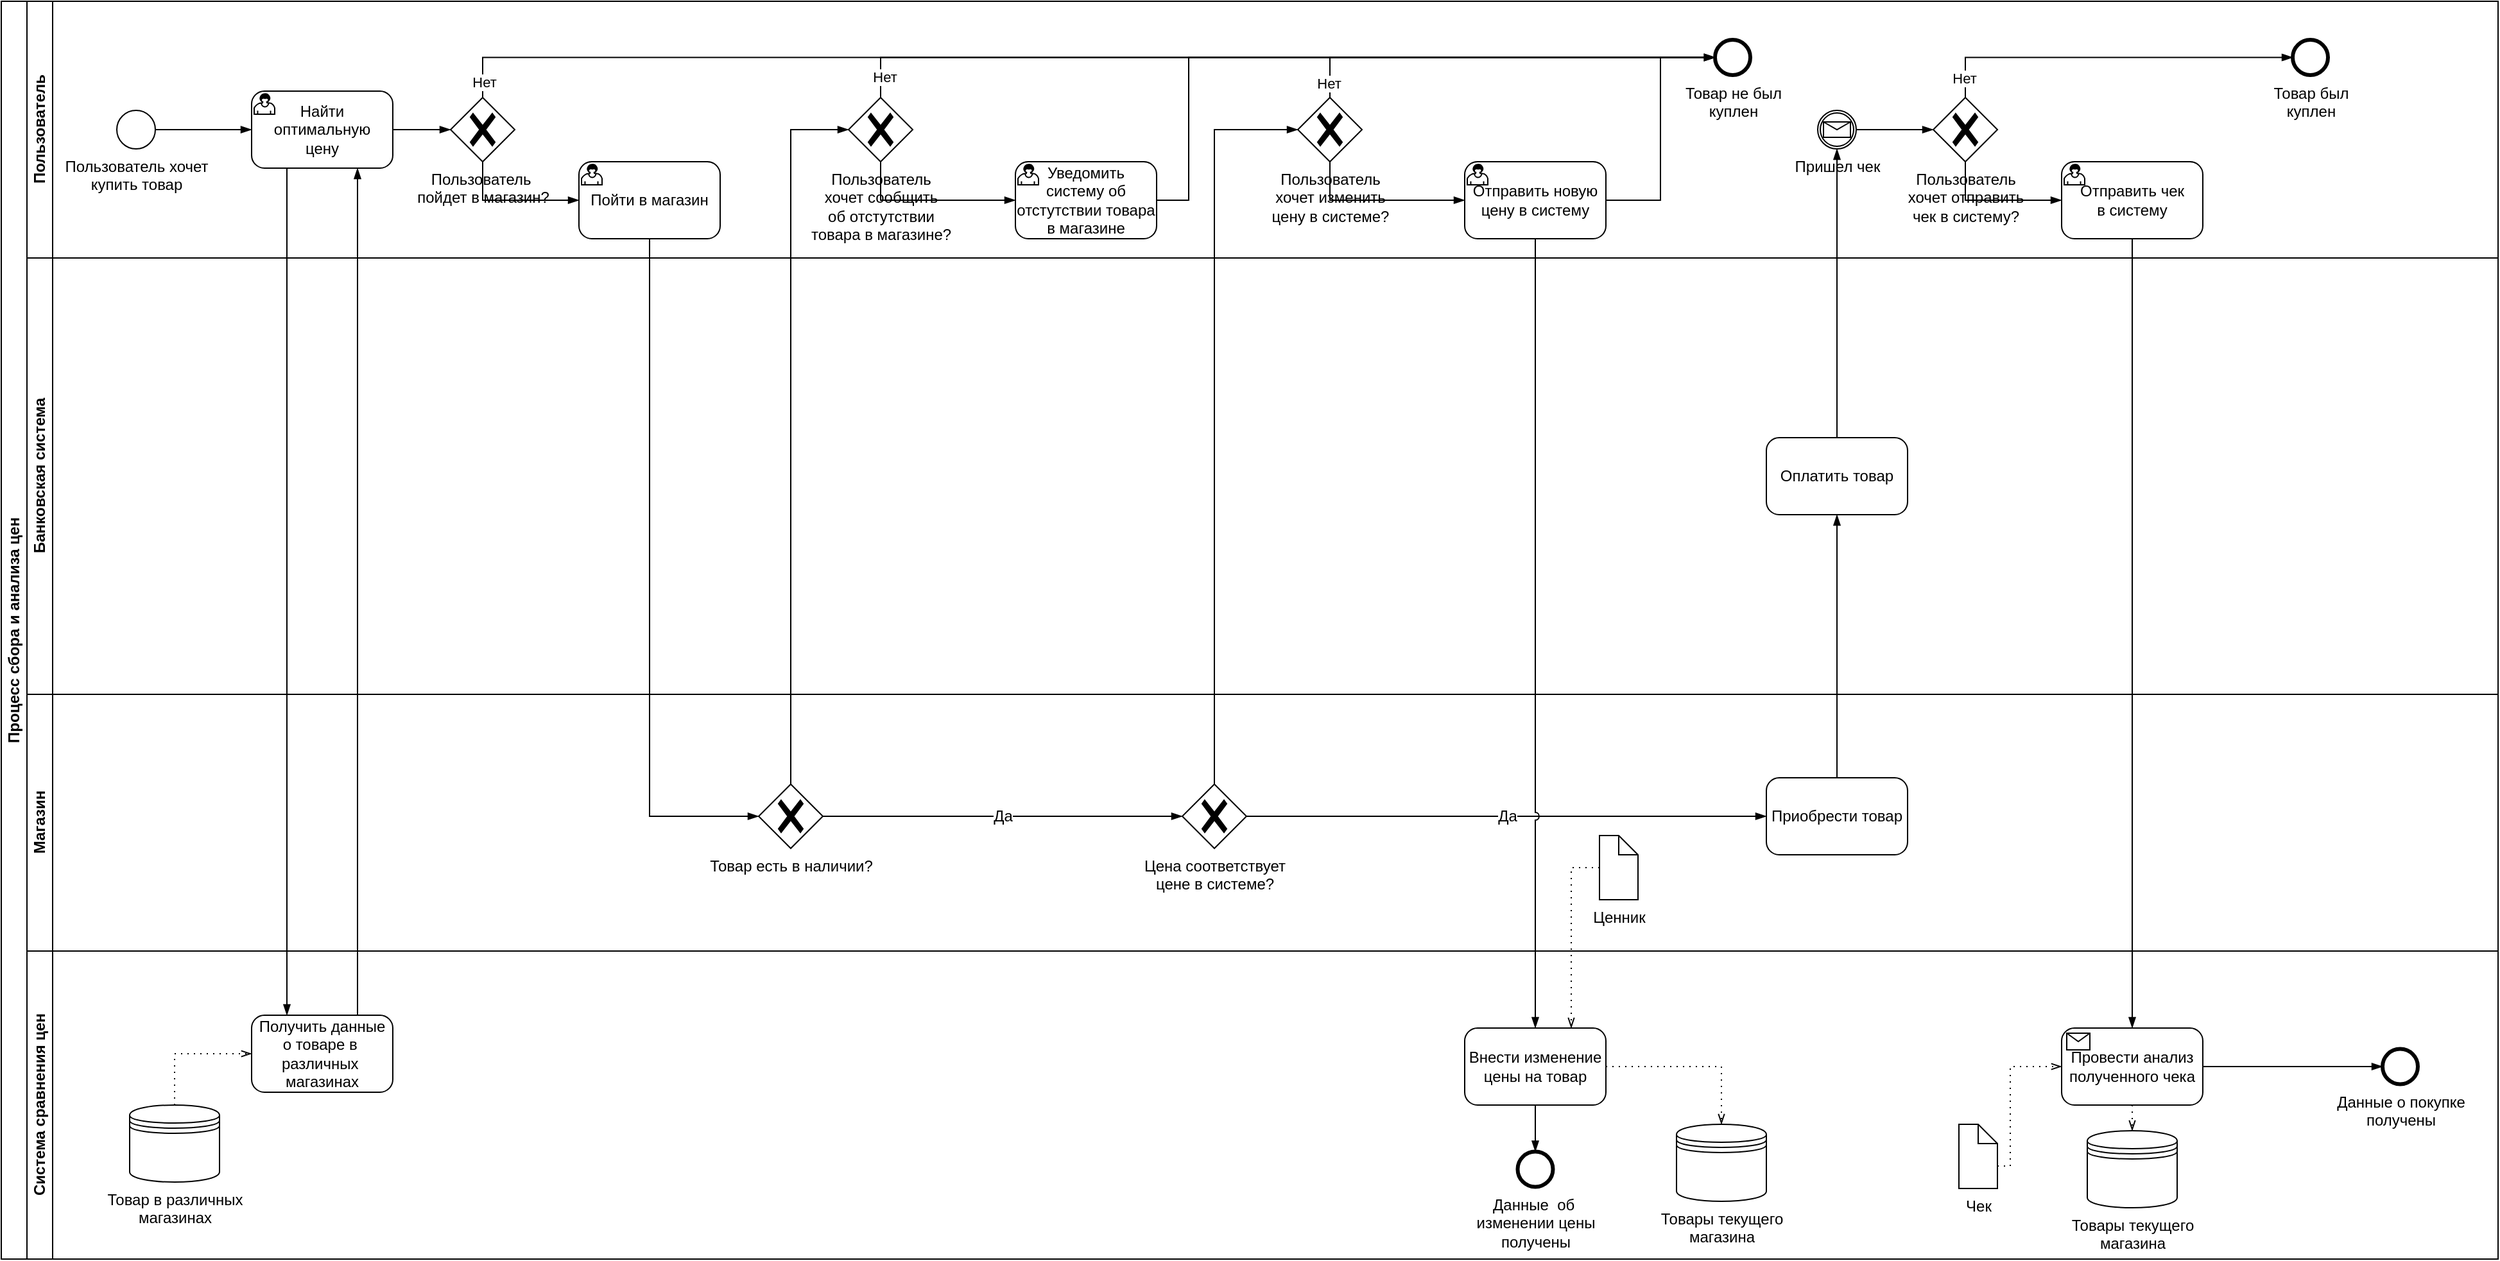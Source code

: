 <mxfile version="24.1.0" type="device">
  <diagram name="Page-1" id="ZHDZ94MFAawEk2bePR7I">
    <mxGraphModel dx="1062" dy="586" grid="1" gridSize="10" guides="1" tooltips="1" connect="1" arrows="1" fold="1" page="1" pageScale="1" pageWidth="850" pageHeight="1100" math="0" shadow="0">
      <root>
        <mxCell id="0" />
        <mxCell id="1" parent="0" />
        <mxCell id="bPvuheQ4Vo8DeEKhQ3WO-1" value="Процесс сбора и анализа цен" style="swimlane;html=1;childLayout=stackLayout;resizeParent=1;resizeParentMax=0;horizontal=0;startSize=20;horizontalStack=0;whiteSpace=wrap;labelBackgroundColor=none;" parent="1" vertex="1">
          <mxGeometry x="405" y="530" width="1945" height="980" as="geometry" />
        </mxCell>
        <mxCell id="bPvuheQ4Vo8DeEKhQ3WO-2" value="Пользователь" style="swimlane;html=1;startSize=20;horizontal=0;" parent="bPvuheQ4Vo8DeEKhQ3WO-1" vertex="1">
          <mxGeometry x="20" width="1925" height="200" as="geometry">
            <mxRectangle x="20" width="460" height="30" as="alternateBounds" />
          </mxGeometry>
        </mxCell>
        <mxCell id="M3TPKHhHua5YoJJ2DM4J-50" value="Пользователь хочет&lt;div&gt;купить товар&lt;/div&gt;" style="points=[[0.145,0.145,0],[0.5,0,0],[0.855,0.145,0],[1,0.5,0],[0.855,0.855,0],[0.5,1,0],[0.145,0.855,0],[0,0.5,0]];shape=mxgraph.bpmn.event;html=1;verticalLabelPosition=bottom;labelBackgroundColor=none;verticalAlign=top;align=center;perimeter=ellipsePerimeter;outlineConnect=0;aspect=fixed;outline=standard;symbol=general;" vertex="1" parent="bPvuheQ4Vo8DeEKhQ3WO-2">
          <mxGeometry x="70" y="85" width="30" height="30" as="geometry" />
        </mxCell>
        <mxCell id="M3TPKHhHua5YoJJ2DM4J-52" value="Найти оптимальную&lt;div&gt;цену&lt;/div&gt;" style="points=[[0.25,0,0],[0.5,0,0],[0.75,0,0],[1,0.25,0],[1,0.5,0],[1,0.75,0],[0.75,1,0],[0.5,1,0],[0.25,1,0],[0,0.75,0],[0,0.5,0],[0,0.25,0]];shape=mxgraph.bpmn.task;whiteSpace=wrap;rectStyle=rounded;size=10;html=1;container=1;expand=0;collapsible=0;taskMarker=user;" vertex="1" parent="bPvuheQ4Vo8DeEKhQ3WO-2">
          <mxGeometry x="175" y="70" width="110" height="60" as="geometry" />
        </mxCell>
        <mxCell id="M3TPKHhHua5YoJJ2DM4J-53" value="" style="edgeStyle=elbowEdgeStyle;fontSize=12;html=1;endArrow=blockThin;endFill=1;rounded=0;exitX=1;exitY=0.5;exitDx=0;exitDy=0;exitPerimeter=0;entryX=0;entryY=0.5;entryDx=0;entryDy=0;entryPerimeter=0;" edge="1" parent="bPvuheQ4Vo8DeEKhQ3WO-2" source="M3TPKHhHua5YoJJ2DM4J-50" target="M3TPKHhHua5YoJJ2DM4J-52">
          <mxGeometry width="160" relative="1" as="geometry">
            <mxPoint x="220" y="200" as="sourcePoint" />
            <mxPoint x="380" y="200" as="targetPoint" />
          </mxGeometry>
        </mxCell>
        <mxCell id="M3TPKHhHua5YoJJ2DM4J-59" value="Пользователь&amp;nbsp;&lt;div&gt;пойдет в магазин?&lt;/div&gt;" style="points=[[0.25,0.25,0],[0.5,0,0],[0.75,0.25,0],[1,0.5,0],[0.75,0.75,0],[0.5,1,0],[0.25,0.75,0],[0,0.5,0]];shape=mxgraph.bpmn.gateway2;html=1;verticalLabelPosition=bottom;labelBackgroundColor=none;verticalAlign=top;align=center;perimeter=rhombusPerimeter;outlineConnect=0;outline=none;symbol=none;gwType=exclusive;" vertex="1" parent="bPvuheQ4Vo8DeEKhQ3WO-2">
          <mxGeometry x="330" y="75" width="50" height="50" as="geometry" />
        </mxCell>
        <mxCell id="M3TPKHhHua5YoJJ2DM4J-60" value="" style="edgeStyle=elbowEdgeStyle;fontSize=12;html=1;endArrow=blockThin;endFill=1;rounded=0;exitX=1;exitY=0.5;exitDx=0;exitDy=0;exitPerimeter=0;entryX=0;entryY=0.5;entryDx=0;entryDy=0;entryPerimeter=0;" edge="1" parent="bPvuheQ4Vo8DeEKhQ3WO-2" source="M3TPKHhHua5YoJJ2DM4J-52" target="M3TPKHhHua5YoJJ2DM4J-59">
          <mxGeometry width="160" relative="1" as="geometry">
            <mxPoint x="560" y="210" as="sourcePoint" />
            <mxPoint x="720" y="210" as="targetPoint" />
          </mxGeometry>
        </mxCell>
        <mxCell id="M3TPKHhHua5YoJJ2DM4J-61" value="Пойти в магазин" style="points=[[0.25,0,0],[0.5,0,0],[0.75,0,0],[1,0.25,0],[1,0.5,0],[1,0.75,0],[0.75,1,0],[0.5,1,0],[0.25,1,0],[0,0.75,0],[0,0.5,0],[0,0.25,0]];shape=mxgraph.bpmn.task;whiteSpace=wrap;rectStyle=rounded;size=10;html=1;container=1;expand=0;collapsible=0;taskMarker=user;" vertex="1" parent="bPvuheQ4Vo8DeEKhQ3WO-2">
          <mxGeometry x="430" y="125" width="110" height="60" as="geometry" />
        </mxCell>
        <mxCell id="M3TPKHhHua5YoJJ2DM4J-62" value="" style="edgeStyle=elbowEdgeStyle;fontSize=12;html=1;endArrow=blockThin;endFill=1;rounded=0;exitX=0.5;exitY=1;exitDx=0;exitDy=0;exitPerimeter=0;entryX=0;entryY=0.5;entryDx=0;entryDy=0;entryPerimeter=0;" edge="1" parent="bPvuheQ4Vo8DeEKhQ3WO-2" source="M3TPKHhHua5YoJJ2DM4J-59" target="M3TPKHhHua5YoJJ2DM4J-61">
          <mxGeometry width="160" relative="1" as="geometry">
            <mxPoint x="490" y="310" as="sourcePoint" />
            <mxPoint x="650" y="310" as="targetPoint" />
            <Array as="points">
              <mxPoint x="355" y="140" />
            </Array>
          </mxGeometry>
        </mxCell>
        <mxCell id="M3TPKHhHua5YoJJ2DM4J-65" value="" style="edgeStyle=elbowEdgeStyle;fontSize=12;html=1;endArrow=blockThin;endFill=1;rounded=0;entryX=0;entryY=0.5;entryDx=0;entryDy=0;entryPerimeter=0;exitX=0.5;exitY=0;exitDx=0;exitDy=0;exitPerimeter=0;" edge="1" parent="bPvuheQ4Vo8DeEKhQ3WO-2" source="M3TPKHhHua5YoJJ2DM4J-59" target="M3TPKHhHua5YoJJ2DM4J-92">
          <mxGeometry width="160" relative="1" as="geometry">
            <mxPoint x="270" y="220" as="sourcePoint" />
            <mxPoint x="471.25" y="43.75" as="targetPoint" />
            <Array as="points">
              <mxPoint x="355" y="60" />
            </Array>
          </mxGeometry>
        </mxCell>
        <mxCell id="M3TPKHhHua5YoJJ2DM4J-114" value="Нет" style="edgeLabel;html=1;align=center;verticalAlign=middle;resizable=0;points=[];" vertex="1" connectable="0" parent="M3TPKHhHua5YoJJ2DM4J-65">
          <mxGeometry x="-0.975" y="-1" relative="1" as="geometry">
            <mxPoint as="offset" />
          </mxGeometry>
        </mxCell>
        <mxCell id="M3TPKHhHua5YoJJ2DM4J-70" value="Пользователь&lt;div&gt;хочет сообщить&lt;/div&gt;&lt;div&gt;об отстутствии&lt;/div&gt;&lt;div&gt;товара в магазине?&lt;/div&gt;" style="points=[[0.25,0.25,0],[0.5,0,0],[0.75,0.25,0],[1,0.5,0],[0.75,0.75,0],[0.5,1,0],[0.25,0.75,0],[0,0.5,0]];shape=mxgraph.bpmn.gateway2;html=1;verticalLabelPosition=bottom;labelBackgroundColor=none;verticalAlign=top;align=center;perimeter=rhombusPerimeter;outlineConnect=0;outline=none;symbol=none;gwType=exclusive;" vertex="1" parent="bPvuheQ4Vo8DeEKhQ3WO-2">
          <mxGeometry x="640" y="75" width="50" height="50" as="geometry" />
        </mxCell>
        <mxCell id="M3TPKHhHua5YoJJ2DM4J-83" value="Уведомить систему об отстутствии товара&lt;div&gt;в магазине&lt;/div&gt;" style="points=[[0.25,0,0],[0.5,0,0],[0.75,0,0],[1,0.25,0],[1,0.5,0],[1,0.75,0],[0.75,1,0],[0.5,1,0],[0.25,1,0],[0,0.75,0],[0,0.5,0],[0,0.25,0]];shape=mxgraph.bpmn.task;whiteSpace=wrap;rectStyle=rounded;size=10;html=1;container=1;expand=0;collapsible=0;taskMarker=user;" vertex="1" parent="bPvuheQ4Vo8DeEKhQ3WO-2">
          <mxGeometry x="770" y="125" width="110" height="60" as="geometry" />
        </mxCell>
        <mxCell id="M3TPKHhHua5YoJJ2DM4J-84" value="" style="edgeStyle=elbowEdgeStyle;fontSize=12;html=1;endArrow=blockThin;endFill=1;rounded=0;exitX=0.5;exitY=1;exitDx=0;exitDy=0;exitPerimeter=0;entryX=0;entryY=0.5;entryDx=0;entryDy=0;entryPerimeter=0;elbow=vertical;" edge="1" parent="bPvuheQ4Vo8DeEKhQ3WO-2" source="M3TPKHhHua5YoJJ2DM4J-70" target="M3TPKHhHua5YoJJ2DM4J-83">
          <mxGeometry width="160" relative="1" as="geometry">
            <mxPoint x="540" y="310" as="sourcePoint" />
            <mxPoint x="700" y="310" as="targetPoint" />
            <Array as="points">
              <mxPoint x="665" y="155" />
            </Array>
          </mxGeometry>
        </mxCell>
        <mxCell id="M3TPKHhHua5YoJJ2DM4J-86" value="" style="edgeStyle=elbowEdgeStyle;fontSize=12;html=1;endArrow=blockThin;endFill=1;rounded=0;entryX=0;entryY=0.5;entryDx=0;entryDy=0;entryPerimeter=0;exitX=0.5;exitY=0;exitDx=0;exitDy=0;exitPerimeter=0;" edge="1" parent="bPvuheQ4Vo8DeEKhQ3WO-2" source="M3TPKHhHua5YoJJ2DM4J-70" target="M3TPKHhHua5YoJJ2DM4J-92">
          <mxGeometry width="160" relative="1" as="geometry">
            <mxPoint x="540" y="310" as="sourcePoint" />
            <mxPoint x="811.25" y="43.75" as="targetPoint" />
            <Array as="points">
              <mxPoint x="665" y="60" />
            </Array>
          </mxGeometry>
        </mxCell>
        <mxCell id="M3TPKHhHua5YoJJ2DM4J-115" value="Нет" style="edgeLabel;html=1;align=center;verticalAlign=middle;resizable=0;points=[];" vertex="1" connectable="0" parent="M3TPKHhHua5YoJJ2DM4J-86">
          <mxGeometry x="-0.953" y="-3" relative="1" as="geometry">
            <mxPoint as="offset" />
          </mxGeometry>
        </mxCell>
        <mxCell id="M3TPKHhHua5YoJJ2DM4J-89" value="Пользователь&lt;div&gt;хочет изменить&lt;/div&gt;&lt;div&gt;&lt;span style=&quot;background-color: initial;&quot;&gt;цену в системе?&lt;/span&gt;&lt;/div&gt;" style="points=[[0.25,0.25,0],[0.5,0,0],[0.75,0.25,0],[1,0.5,0],[0.75,0.75,0],[0.5,1,0],[0.25,0.75,0],[0,0.5,0]];shape=mxgraph.bpmn.gateway2;html=1;verticalLabelPosition=bottom;labelBackgroundColor=none;verticalAlign=top;align=center;perimeter=rhombusPerimeter;outlineConnect=0;outline=none;symbol=none;gwType=exclusive;" vertex="1" parent="bPvuheQ4Vo8DeEKhQ3WO-2">
          <mxGeometry x="990" y="75" width="50" height="50" as="geometry" />
        </mxCell>
        <mxCell id="M3TPKHhHua5YoJJ2DM4J-90" value="Отправить новую&lt;div&gt;цену в систему&lt;/div&gt;" style="points=[[0.25,0,0],[0.5,0,0],[0.75,0,0],[1,0.25,0],[1,0.5,0],[1,0.75,0],[0.75,1,0],[0.5,1,0],[0.25,1,0],[0,0.75,0],[0,0.5,0],[0,0.25,0]];shape=mxgraph.bpmn.task;whiteSpace=wrap;rectStyle=rounded;size=10;html=1;container=1;expand=0;collapsible=0;taskMarker=user;" vertex="1" parent="bPvuheQ4Vo8DeEKhQ3WO-2">
          <mxGeometry x="1120" y="125" width="110" height="60" as="geometry" />
        </mxCell>
        <mxCell id="M3TPKHhHua5YoJJ2DM4J-91" value="" style="edgeStyle=elbowEdgeStyle;fontSize=12;html=1;endArrow=blockThin;endFill=1;rounded=0;exitX=0.5;exitY=1;exitDx=0;exitDy=0;exitPerimeter=0;entryX=0;entryY=0.5;entryDx=0;entryDy=0;entryPerimeter=0;elbow=vertical;" edge="1" parent="bPvuheQ4Vo8DeEKhQ3WO-2" source="M3TPKHhHua5YoJJ2DM4J-89" target="M3TPKHhHua5YoJJ2DM4J-90">
          <mxGeometry width="160" relative="1" as="geometry">
            <mxPoint x="890" y="300" as="sourcePoint" />
            <mxPoint x="1050" y="300" as="targetPoint" />
            <Array as="points">
              <mxPoint x="1075" y="155" />
            </Array>
          </mxGeometry>
        </mxCell>
        <mxCell id="M3TPKHhHua5YoJJ2DM4J-92" value="Товар не был&lt;div&gt;куплен&lt;/div&gt;" style="points=[[0.145,0.145,0],[0.5,0,0],[0.855,0.145,0],[1,0.5,0],[0.855,0.855,0],[0.5,1,0],[0.145,0.855,0],[0,0.5,0]];shape=mxgraph.bpmn.event;html=1;verticalLabelPosition=bottom;labelBackgroundColor=none;verticalAlign=top;align=center;perimeter=ellipsePerimeter;outlineConnect=0;aspect=fixed;outline=end;symbol=terminate2;" vertex="1" parent="bPvuheQ4Vo8DeEKhQ3WO-2">
          <mxGeometry x="1315" y="30" width="27.5" height="27.5" as="geometry" />
        </mxCell>
        <mxCell id="M3TPKHhHua5YoJJ2DM4J-93" value="" style="edgeStyle=elbowEdgeStyle;fontSize=12;html=1;endArrow=blockThin;endFill=1;rounded=0;entryX=0;entryY=0.5;entryDx=0;entryDy=0;entryPerimeter=0;exitX=0.5;exitY=0;exitDx=0;exitDy=0;exitPerimeter=0;" edge="1" parent="bPvuheQ4Vo8DeEKhQ3WO-2" source="M3TPKHhHua5YoJJ2DM4J-89" target="M3TPKHhHua5YoJJ2DM4J-92">
          <mxGeometry width="160" relative="1" as="geometry">
            <mxPoint x="890" y="300" as="sourcePoint" />
            <mxPoint x="1050" y="300" as="targetPoint" />
            <Array as="points">
              <mxPoint x="1015" y="50" />
            </Array>
          </mxGeometry>
        </mxCell>
        <mxCell id="M3TPKHhHua5YoJJ2DM4J-116" value="Нет" style="edgeLabel;html=1;align=center;verticalAlign=middle;resizable=0;points=[];" vertex="1" connectable="0" parent="M3TPKHhHua5YoJJ2DM4J-93">
          <mxGeometry x="-0.931" y="1" relative="1" as="geometry">
            <mxPoint as="offset" />
          </mxGeometry>
        </mxCell>
        <mxCell id="M3TPKHhHua5YoJJ2DM4J-97" value="" style="edgeStyle=elbowEdgeStyle;fontSize=12;html=1;endArrow=blockThin;endFill=1;rounded=0;exitX=1;exitY=0.5;exitDx=0;exitDy=0;exitPerimeter=0;entryX=0;entryY=0.5;entryDx=0;entryDy=0;entryPerimeter=0;" edge="1" parent="bPvuheQ4Vo8DeEKhQ3WO-2" source="M3TPKHhHua5YoJJ2DM4J-90" target="M3TPKHhHua5YoJJ2DM4J-92">
          <mxGeometry width="160" relative="1" as="geometry">
            <mxPoint x="935" y="270" as="sourcePoint" />
            <mxPoint x="1315" y="40" as="targetPoint" />
          </mxGeometry>
        </mxCell>
        <mxCell id="M3TPKHhHua5YoJJ2DM4J-98" value="" style="edgeStyle=elbowEdgeStyle;fontSize=12;html=1;endArrow=blockThin;endFill=1;rounded=0;exitX=1;exitY=0.5;exitDx=0;exitDy=0;exitPerimeter=0;entryX=0;entryY=0.5;entryDx=0;entryDy=0;entryPerimeter=0;" edge="1" parent="bPvuheQ4Vo8DeEKhQ3WO-2" source="M3TPKHhHua5YoJJ2DM4J-83" target="M3TPKHhHua5YoJJ2DM4J-92">
          <mxGeometry width="160" relative="1" as="geometry">
            <mxPoint x="1035" y="210" as="sourcePoint" />
            <mxPoint x="1195" y="210" as="targetPoint" />
            <Array as="points">
              <mxPoint x="905" y="100" />
            </Array>
          </mxGeometry>
        </mxCell>
        <mxCell id="M3TPKHhHua5YoJJ2DM4J-105" value="Пришел чек" style="points=[[0.145,0.145,0],[0.5,0,0],[0.855,0.145,0],[1,0.5,0],[0.855,0.855,0],[0.5,1,0],[0.145,0.855,0],[0,0.5,0]];shape=mxgraph.bpmn.event;html=1;verticalLabelPosition=bottom;labelBackgroundColor=none;verticalAlign=top;align=center;perimeter=ellipsePerimeter;outlineConnect=0;aspect=fixed;outline=catching;symbol=message;" vertex="1" parent="bPvuheQ4Vo8DeEKhQ3WO-2">
          <mxGeometry x="1395" y="85" width="30" height="30" as="geometry" />
        </mxCell>
        <mxCell id="M3TPKHhHua5YoJJ2DM4J-108" value="Пользователь&lt;div&gt;хочет отправить&lt;/div&gt;&lt;div&gt;чек в систему?&lt;/div&gt;" style="points=[[0.25,0.25,0],[0.5,0,0],[0.75,0.25,0],[1,0.5,0],[0.75,0.75,0],[0.5,1,0],[0.25,0.75,0],[0,0.5,0]];shape=mxgraph.bpmn.gateway2;html=1;verticalLabelPosition=bottom;labelBackgroundColor=none;verticalAlign=top;align=center;perimeter=rhombusPerimeter;outlineConnect=0;outline=none;symbol=none;gwType=exclusive;" vertex="1" parent="bPvuheQ4Vo8DeEKhQ3WO-2">
          <mxGeometry x="1485" y="75" width="50" height="50" as="geometry" />
        </mxCell>
        <mxCell id="M3TPKHhHua5YoJJ2DM4J-109" value="" style="edgeStyle=elbowEdgeStyle;fontSize=12;html=1;endArrow=blockThin;endFill=1;rounded=0;entryX=0;entryY=0.5;entryDx=0;entryDy=0;entryPerimeter=0;exitX=1;exitY=0.5;exitDx=0;exitDy=0;exitPerimeter=0;" edge="1" parent="bPvuheQ4Vo8DeEKhQ3WO-2" source="M3TPKHhHua5YoJJ2DM4J-105" target="M3TPKHhHua5YoJJ2DM4J-108">
          <mxGeometry width="160" relative="1" as="geometry">
            <mxPoint x="1235" y="250" as="sourcePoint" />
            <mxPoint x="1395" y="250" as="targetPoint" />
          </mxGeometry>
        </mxCell>
        <mxCell id="M3TPKHhHua5YoJJ2DM4J-110" value="Отправить чек&lt;div&gt;в систему&lt;/div&gt;" style="points=[[0.25,0,0],[0.5,0,0],[0.75,0,0],[1,0.25,0],[1,0.5,0],[1,0.75,0],[0.75,1,0],[0.5,1,0],[0.25,1,0],[0,0.75,0],[0,0.5,0],[0,0.25,0]];shape=mxgraph.bpmn.task;whiteSpace=wrap;rectStyle=rounded;size=10;html=1;container=1;expand=0;collapsible=0;taskMarker=user;" vertex="1" parent="bPvuheQ4Vo8DeEKhQ3WO-2">
          <mxGeometry x="1585" y="125" width="110" height="60" as="geometry" />
        </mxCell>
        <mxCell id="M3TPKHhHua5YoJJ2DM4J-111" value="" style="edgeStyle=elbowEdgeStyle;fontSize=12;html=1;endArrow=blockThin;endFill=1;rounded=0;entryX=0;entryY=0.5;entryDx=0;entryDy=0;entryPerimeter=0;exitX=0.5;exitY=1;exitDx=0;exitDy=0;exitPerimeter=0;" edge="1" parent="bPvuheQ4Vo8DeEKhQ3WO-2" source="M3TPKHhHua5YoJJ2DM4J-108" target="M3TPKHhHua5YoJJ2DM4J-110">
          <mxGeometry width="160" relative="1" as="geometry">
            <mxPoint x="1465" y="220" as="sourcePoint" />
            <mxPoint x="1625" y="220" as="targetPoint" />
            <Array as="points">
              <mxPoint x="1510" y="140" />
            </Array>
          </mxGeometry>
        </mxCell>
        <mxCell id="M3TPKHhHua5YoJJ2DM4J-141" value="Товар был&lt;div&gt;куплен&lt;/div&gt;" style="points=[[0.145,0.145,0],[0.5,0,0],[0.855,0.145,0],[1,0.5,0],[0.855,0.855,0],[0.5,1,0],[0.145,0.855,0],[0,0.5,0]];shape=mxgraph.bpmn.event;html=1;verticalLabelPosition=bottom;labelBackgroundColor=none;verticalAlign=top;align=center;perimeter=ellipsePerimeter;outlineConnect=0;aspect=fixed;outline=end;symbol=terminate2;" vertex="1" parent="bPvuheQ4Vo8DeEKhQ3WO-2">
          <mxGeometry x="1765" y="30" width="27.5" height="27.5" as="geometry" />
        </mxCell>
        <mxCell id="M3TPKHhHua5YoJJ2DM4J-144" value="" style="edgeStyle=elbowEdgeStyle;fontSize=12;html=1;endArrow=blockThin;endFill=1;rounded=0;entryX=0;entryY=0.5;entryDx=0;entryDy=0;entryPerimeter=0;exitX=0.5;exitY=0;exitDx=0;exitDy=0;exitPerimeter=0;" edge="1" parent="bPvuheQ4Vo8DeEKhQ3WO-2" source="M3TPKHhHua5YoJJ2DM4J-108" target="M3TPKHhHua5YoJJ2DM4J-141">
          <mxGeometry width="160" relative="1" as="geometry">
            <mxPoint x="1455" y="280" as="sourcePoint" />
            <mxPoint x="1615" y="280" as="targetPoint" />
            <Array as="points">
              <mxPoint x="1510" y="50" />
            </Array>
          </mxGeometry>
        </mxCell>
        <mxCell id="M3TPKHhHua5YoJJ2DM4J-146" value="Нет" style="edgeLabel;html=1;align=center;verticalAlign=middle;resizable=0;points=[];" vertex="1" connectable="0" parent="M3TPKHhHua5YoJJ2DM4J-144">
          <mxGeometry x="-0.892" y="1" relative="1" as="geometry">
            <mxPoint as="offset" />
          </mxGeometry>
        </mxCell>
        <mxCell id="bPvuheQ4Vo8DeEKhQ3WO-3" value="Банковская система" style="swimlane;html=1;startSize=20;horizontal=0;" parent="bPvuheQ4Vo8DeEKhQ3WO-1" vertex="1">
          <mxGeometry x="20" y="200" width="1925" height="340" as="geometry" />
        </mxCell>
        <mxCell id="M3TPKHhHua5YoJJ2DM4J-103" value="Оплатить товар" style="points=[[0.25,0,0],[0.5,0,0],[0.75,0,0],[1,0.25,0],[1,0.5,0],[1,0.75,0],[0.75,1,0],[0.5,1,0],[0.25,1,0],[0,0.75,0],[0,0.5,0],[0,0.25,0]];shape=mxgraph.bpmn.task;whiteSpace=wrap;rectStyle=rounded;size=10;html=1;container=1;expand=0;collapsible=0;taskMarker=abstract;" vertex="1" parent="bPvuheQ4Vo8DeEKhQ3WO-3">
          <mxGeometry x="1355" y="140" width="110" height="60" as="geometry" />
        </mxCell>
        <mxCell id="s-Xhp7sbvqzumtTe6QiF-10" value="Магазин" style="swimlane;html=1;startSize=20;horizontal=0;" parent="bPvuheQ4Vo8DeEKhQ3WO-1" vertex="1">
          <mxGeometry x="20" y="540" width="1925" height="200" as="geometry" />
        </mxCell>
        <mxCell id="M3TPKHhHua5YoJJ2DM4J-66" value="Товар есть в наличии?" style="points=[[0.25,0.25,0],[0.5,0,0],[0.75,0.25,0],[1,0.5,0],[0.75,0.75,0],[0.5,1,0],[0.25,0.75,0],[0,0.5,0]];shape=mxgraph.bpmn.gateway2;html=1;verticalLabelPosition=bottom;labelBackgroundColor=none;verticalAlign=top;align=center;perimeter=rhombusPerimeter;outlineConnect=0;outline=none;symbol=none;gwType=exclusive;" vertex="1" parent="s-Xhp7sbvqzumtTe6QiF-10">
          <mxGeometry x="570" y="70" width="50" height="50" as="geometry" />
        </mxCell>
        <mxCell id="M3TPKHhHua5YoJJ2DM4J-68" value="Цена соответствует&lt;div&gt;цене в системе?&lt;/div&gt;" style="points=[[0.25,0.25,0],[0.5,0,0],[0.75,0.25,0],[1,0.5,0],[0.75,0.75,0],[0.5,1,0],[0.25,0.75,0],[0,0.5,0]];shape=mxgraph.bpmn.gateway2;html=1;verticalLabelPosition=bottom;labelBackgroundColor=none;verticalAlign=top;align=center;perimeter=rhombusPerimeter;outlineConnect=0;outline=none;symbol=none;gwType=exclusive;" vertex="1" parent="s-Xhp7sbvqzumtTe6QiF-10">
          <mxGeometry x="900" y="70" width="50" height="50" as="geometry" />
        </mxCell>
        <mxCell id="M3TPKHhHua5YoJJ2DM4J-69" value="Да" style="edgeStyle=elbowEdgeStyle;fontSize=12;html=1;endArrow=blockThin;endFill=1;rounded=0;exitX=1;exitY=0.5;exitDx=0;exitDy=0;exitPerimeter=0;entryX=0;entryY=0.5;entryDx=0;entryDy=0;entryPerimeter=0;" edge="1" parent="s-Xhp7sbvqzumtTe6QiF-10" source="M3TPKHhHua5YoJJ2DM4J-66" target="M3TPKHhHua5YoJJ2DM4J-68">
          <mxGeometry width="160" relative="1" as="geometry">
            <mxPoint x="630" y="-40" as="sourcePoint" />
            <mxPoint x="790" y="-40" as="targetPoint" />
          </mxGeometry>
        </mxCell>
        <mxCell id="M3TPKHhHua5YoJJ2DM4J-87" value="Приобрести товар" style="points=[[0.25,0,0],[0.5,0,0],[0.75,0,0],[1,0.25,0],[1,0.5,0],[1,0.75,0],[0.75,1,0],[0.5,1,0],[0.25,1,0],[0,0.75,0],[0,0.5,0],[0,0.25,0]];shape=mxgraph.bpmn.task;whiteSpace=wrap;rectStyle=rounded;size=10;html=1;container=1;expand=0;collapsible=0;taskMarker=abstract;" vertex="1" parent="s-Xhp7sbvqzumtTe6QiF-10">
          <mxGeometry x="1355" y="65" width="110" height="60" as="geometry" />
        </mxCell>
        <mxCell id="M3TPKHhHua5YoJJ2DM4J-88" value="Да" style="edgeStyle=elbowEdgeStyle;fontSize=12;html=1;endArrow=blockThin;endFill=1;rounded=0;entryX=0;entryY=0.5;entryDx=0;entryDy=0;entryPerimeter=0;exitX=1;exitY=0.5;exitDx=0;exitDy=0;exitPerimeter=0;" edge="1" parent="s-Xhp7sbvqzumtTe6QiF-10" source="M3TPKHhHua5YoJJ2DM4J-68" target="M3TPKHhHua5YoJJ2DM4J-87">
          <mxGeometry width="160" relative="1" as="geometry">
            <mxPoint x="590" y="60" as="sourcePoint" />
            <mxPoint x="750" y="60" as="targetPoint" />
          </mxGeometry>
        </mxCell>
        <mxCell id="M3TPKHhHua5YoJJ2DM4J-101" value="Ценник" style="shape=mxgraph.bpmn.data;labelPosition=center;verticalLabelPosition=bottom;align=center;verticalAlign=top;size=15;html=1;" vertex="1" parent="s-Xhp7sbvqzumtTe6QiF-10">
          <mxGeometry x="1225" y="110" width="30" height="50" as="geometry" />
        </mxCell>
        <mxCell id="M3TPKHhHua5YoJJ2DM4J-104" value="" style="edgeStyle=elbowEdgeStyle;fontSize=12;html=1;endArrow=blockThin;endFill=1;rounded=0;exitX=0.5;exitY=0;exitDx=0;exitDy=0;exitPerimeter=0;entryX=0.5;entryY=1;entryDx=0;entryDy=0;entryPerimeter=0;" edge="1" parent="bPvuheQ4Vo8DeEKhQ3WO-1" source="M3TPKHhHua5YoJJ2DM4J-87" target="M3TPKHhHua5YoJJ2DM4J-103">
          <mxGeometry width="160" relative="1" as="geometry">
            <mxPoint x="1420" y="430" as="sourcePoint" />
            <mxPoint x="1405" y="350" as="targetPoint" />
          </mxGeometry>
        </mxCell>
        <mxCell id="M3TPKHhHua5YoJJ2DM4J-57" value="" style="edgeStyle=elbowEdgeStyle;fontSize=12;html=1;endArrow=blockThin;endFill=1;rounded=0;exitX=0.25;exitY=1;exitDx=0;exitDy=0;exitPerimeter=0;entryX=0.25;entryY=0;entryDx=0;entryDy=0;entryPerimeter=0;" edge="1" parent="bPvuheQ4Vo8DeEKhQ3WO-1" source="M3TPKHhHua5YoJJ2DM4J-52" target="M3TPKHhHua5YoJJ2DM4J-54">
          <mxGeometry width="160" relative="1" as="geometry">
            <mxPoint x="330" y="470" as="sourcePoint" />
            <mxPoint x="490" y="470" as="targetPoint" />
          </mxGeometry>
        </mxCell>
        <mxCell id="M3TPKHhHua5YoJJ2DM4J-58" value="" style="edgeStyle=elbowEdgeStyle;fontSize=12;html=1;endArrow=blockThin;endFill=1;rounded=0;exitX=0.75;exitY=0;exitDx=0;exitDy=0;exitPerimeter=0;entryX=0.75;entryY=1;entryDx=0;entryDy=0;entryPerimeter=0;" edge="1" parent="bPvuheQ4Vo8DeEKhQ3WO-1" source="M3TPKHhHua5YoJJ2DM4J-54" target="M3TPKHhHua5YoJJ2DM4J-52">
          <mxGeometry width="160" relative="1" as="geometry">
            <mxPoint x="530" y="360" as="sourcePoint" />
            <mxPoint x="690" y="360" as="targetPoint" />
          </mxGeometry>
        </mxCell>
        <mxCell id="M3TPKHhHua5YoJJ2DM4J-67" value="" style="edgeStyle=elbowEdgeStyle;fontSize=12;html=1;endArrow=blockThin;endFill=1;rounded=0;exitX=0.5;exitY=1;exitDx=0;exitDy=0;exitPerimeter=0;entryX=0;entryY=0.5;entryDx=0;entryDy=0;entryPerimeter=0;" edge="1" parent="bPvuheQ4Vo8DeEKhQ3WO-1" source="M3TPKHhHua5YoJJ2DM4J-61" target="M3TPKHhHua5YoJJ2DM4J-66">
          <mxGeometry width="160" relative="1" as="geometry">
            <mxPoint x="120" y="390" as="sourcePoint" />
            <mxPoint x="470" y="500" as="targetPoint" />
            <Array as="points">
              <mxPoint x="505" y="320" />
            </Array>
          </mxGeometry>
        </mxCell>
        <mxCell id="M3TPKHhHua5YoJJ2DM4J-71" value="" style="edgeStyle=elbowEdgeStyle;fontSize=12;html=1;endArrow=blockThin;endFill=1;rounded=0;entryX=0;entryY=0.5;entryDx=0;entryDy=0;entryPerimeter=0;exitX=0.5;exitY=0;exitDx=0;exitDy=0;exitPerimeter=0;" edge="1" parent="bPvuheQ4Vo8DeEKhQ3WO-1" source="M3TPKHhHua5YoJJ2DM4J-66" target="M3TPKHhHua5YoJJ2DM4J-70">
          <mxGeometry width="160" relative="1" as="geometry">
            <mxPoint x="650" y="310" as="sourcePoint" />
            <mxPoint x="810" y="310" as="targetPoint" />
            <Array as="points">
              <mxPoint x="615" y="260" />
            </Array>
          </mxGeometry>
        </mxCell>
        <mxCell id="M3TPKHhHua5YoJJ2DM4J-94" value="" style="edgeStyle=elbowEdgeStyle;fontSize=12;html=1;endArrow=blockThin;endFill=1;rounded=0;exitX=0.5;exitY=0;exitDx=0;exitDy=0;exitPerimeter=0;entryX=0;entryY=0.5;entryDx=0;entryDy=0;entryPerimeter=0;" edge="1" parent="bPvuheQ4Vo8DeEKhQ3WO-1" source="M3TPKHhHua5YoJJ2DM4J-68" target="M3TPKHhHua5YoJJ2DM4J-89">
          <mxGeometry width="160" relative="1" as="geometry">
            <mxPoint x="830" y="310" as="sourcePoint" />
            <mxPoint x="990" y="310" as="targetPoint" />
            <Array as="points">
              <mxPoint x="945" y="250" />
            </Array>
          </mxGeometry>
        </mxCell>
        <mxCell id="M3TPKHhHua5YoJJ2DM4J-96" value="" style="edgeStyle=elbowEdgeStyle;fontSize=12;html=1;endArrow=blockThin;endFill=1;rounded=0;exitX=0.5;exitY=1;exitDx=0;exitDy=0;exitPerimeter=0;entryX=0.5;entryY=0;entryDx=0;entryDy=0;entryPerimeter=0;noJump=0;jumpStyle=arc;" edge="1" parent="bPvuheQ4Vo8DeEKhQ3WO-1" source="M3TPKHhHua5YoJJ2DM4J-90" target="M3TPKHhHua5YoJJ2DM4J-95">
          <mxGeometry width="160" relative="1" as="geometry">
            <mxPoint x="1125" y="410" as="sourcePoint" />
            <mxPoint x="1285" y="410" as="targetPoint" />
          </mxGeometry>
        </mxCell>
        <mxCell id="M3TPKHhHua5YoJJ2DM4J-107" value="" style="edgeStyle=elbowEdgeStyle;fontSize=12;html=1;endArrow=blockThin;endFill=1;rounded=0;exitX=0.5;exitY=0;exitDx=0;exitDy=0;exitPerimeter=0;entryX=0.5;entryY=1;entryDx=0;entryDy=0;entryPerimeter=0;" edge="1" parent="bPvuheQ4Vo8DeEKhQ3WO-1" source="M3TPKHhHua5YoJJ2DM4J-103" target="M3TPKHhHua5YoJJ2DM4J-105">
          <mxGeometry width="160" relative="1" as="geometry">
            <mxPoint x="1435" y="130" as="sourcePoint" />
            <mxPoint x="1595" y="130" as="targetPoint" />
          </mxGeometry>
        </mxCell>
        <mxCell id="M3TPKHhHua5YoJJ2DM4J-120" value="" style="edgeStyle=elbowEdgeStyle;fontSize=12;html=1;endFill=0;startFill=0;endSize=6;startSize=6;dashed=1;dashPattern=1 4;endArrow=openThin;startArrow=none;rounded=0;exitX=0;exitY=0.5;exitDx=0;exitDy=0;exitPerimeter=0;entryX=0.75;entryY=0;entryDx=0;entryDy=0;entryPerimeter=0;" edge="1" parent="bPvuheQ4Vo8DeEKhQ3WO-1" source="M3TPKHhHua5YoJJ2DM4J-101" target="M3TPKHhHua5YoJJ2DM4J-95">
          <mxGeometry width="160" relative="1" as="geometry">
            <mxPoint x="1095" y="620" as="sourcePoint" />
            <mxPoint x="1255" y="620" as="targetPoint" />
            <Array as="points">
              <mxPoint x="1223" y="710" />
            </Array>
          </mxGeometry>
        </mxCell>
        <mxCell id="M3TPKHhHua5YoJJ2DM4J-134" value="" style="edgeStyle=elbowEdgeStyle;fontSize=12;html=1;endArrow=blockThin;endFill=1;rounded=0;exitX=0.5;exitY=1;exitDx=0;exitDy=0;exitPerimeter=0;entryX=0.5;entryY=0;entryDx=0;entryDy=0;entryPerimeter=0;" edge="1" parent="bPvuheQ4Vo8DeEKhQ3WO-1" source="M3TPKHhHua5YoJJ2DM4J-110" target="M3TPKHhHua5YoJJ2DM4J-130">
          <mxGeometry width="160" relative="1" as="geometry">
            <mxPoint x="1775" y="370" as="sourcePoint" />
            <mxPoint x="1655" y="640" as="targetPoint" />
            <Array as="points">
              <mxPoint x="1660" y="410" />
            </Array>
          </mxGeometry>
        </mxCell>
        <mxCell id="bPvuheQ4Vo8DeEKhQ3WO-4" value="Система сравнения цен" style="swimlane;html=1;startSize=20;horizontal=0;" parent="bPvuheQ4Vo8DeEKhQ3WO-1" vertex="1">
          <mxGeometry x="20" y="740" width="1925" height="240" as="geometry" />
        </mxCell>
        <mxCell id="M3TPKHhHua5YoJJ2DM4J-54" value="Получить данные&lt;div&gt;о товаре в&amp;nbsp;&lt;/div&gt;&lt;div&gt;различных&amp;nbsp; магазинах&lt;/div&gt;" style="points=[[0.25,0,0],[0.5,0,0],[0.75,0,0],[1,0.25,0],[1,0.5,0],[1,0.75,0],[0.75,1,0],[0.5,1,0],[0.25,1,0],[0,0.75,0],[0,0.5,0],[0,0.25,0]];shape=mxgraph.bpmn.task;whiteSpace=wrap;rectStyle=rounded;size=10;html=1;container=1;expand=0;collapsible=0;taskMarker=abstract;" vertex="1" parent="bPvuheQ4Vo8DeEKhQ3WO-4">
          <mxGeometry x="175" y="50" width="110" height="60" as="geometry" />
        </mxCell>
        <mxCell id="M3TPKHhHua5YoJJ2DM4J-55" value="Товар в различных&lt;div&gt;магазинах&lt;/div&gt;" style="shape=datastore;html=1;labelPosition=center;verticalLabelPosition=bottom;align=center;verticalAlign=top;" vertex="1" parent="bPvuheQ4Vo8DeEKhQ3WO-4">
          <mxGeometry x="80" y="120" width="70" height="60" as="geometry" />
        </mxCell>
        <mxCell id="M3TPKHhHua5YoJJ2DM4J-56" value="" style="edgeStyle=elbowEdgeStyle;fontSize=12;html=1;endFill=0;startFill=0;endSize=6;startSize=6;dashed=1;dashPattern=1 4;endArrow=openThin;startArrow=none;rounded=0;exitX=0.5;exitY=0;exitDx=0;exitDy=0;entryX=0;entryY=0.5;entryDx=0;entryDy=0;entryPerimeter=0;" edge="1" parent="bPvuheQ4Vo8DeEKhQ3WO-4" source="M3TPKHhHua5YoJJ2DM4J-55" target="M3TPKHhHua5YoJJ2DM4J-54">
          <mxGeometry width="160" relative="1" as="geometry">
            <mxPoint x="260" y="-40" as="sourcePoint" />
            <mxPoint x="285" y="80" as="targetPoint" />
            <Array as="points">
              <mxPoint x="115" y="80" />
            </Array>
          </mxGeometry>
        </mxCell>
        <mxCell id="M3TPKHhHua5YoJJ2DM4J-95" value="Внести изменение цены на товар" style="points=[[0.25,0,0],[0.5,0,0],[0.75,0,0],[1,0.25,0],[1,0.5,0],[1,0.75,0],[0.75,1,0],[0.5,1,0],[0.25,1,0],[0,0.75,0],[0,0.5,0],[0,0.25,0]];shape=mxgraph.bpmn.task;whiteSpace=wrap;rectStyle=rounded;size=10;html=1;container=1;expand=0;collapsible=0;taskMarker=abstract;" vertex="1" parent="bPvuheQ4Vo8DeEKhQ3WO-4">
          <mxGeometry x="1120" y="60" width="110" height="60" as="geometry" />
        </mxCell>
        <mxCell id="M3TPKHhHua5YoJJ2DM4J-99" value="Товары текущего&lt;div&gt;магазина&lt;/div&gt;" style="shape=datastore;html=1;labelPosition=center;verticalLabelPosition=bottom;align=center;verticalAlign=top;" vertex="1" parent="bPvuheQ4Vo8DeEKhQ3WO-4">
          <mxGeometry x="1285" y="135" width="70" height="60" as="geometry" />
        </mxCell>
        <mxCell id="M3TPKHhHua5YoJJ2DM4J-100" value="" style="edgeStyle=elbowEdgeStyle;fontSize=12;html=1;endFill=0;startFill=0;endSize=6;startSize=6;dashed=1;dashPattern=1 4;endArrow=openThin;startArrow=none;rounded=0;exitX=1;exitY=0.5;exitDx=0;exitDy=0;exitPerimeter=0;entryX=0.5;entryY=0;entryDx=0;entryDy=0;" edge="1" parent="bPvuheQ4Vo8DeEKhQ3WO-4" source="M3TPKHhHua5YoJJ2DM4J-95" target="M3TPKHhHua5YoJJ2DM4J-99">
          <mxGeometry width="160" relative="1" as="geometry">
            <mxPoint x="1045" y="-20" as="sourcePoint" />
            <mxPoint x="1205" y="-20" as="targetPoint" />
            <Array as="points">
              <mxPoint x="1320" y="110" />
            </Array>
          </mxGeometry>
        </mxCell>
        <mxCell id="M3TPKHhHua5YoJJ2DM4J-130" value="Провести анализ полученного чека" style="points=[[0.25,0,0],[0.5,0,0],[0.75,0,0],[1,0.25,0],[1,0.5,0],[1,0.75,0],[0.75,1,0],[0.5,1,0],[0.25,1,0],[0,0.75,0],[0,0.5,0],[0,0.25,0]];shape=mxgraph.bpmn.task;whiteSpace=wrap;rectStyle=rounded;size=10;html=1;container=1;expand=0;collapsible=0;taskMarker=receive;" vertex="1" parent="bPvuheQ4Vo8DeEKhQ3WO-4">
          <mxGeometry x="1585" y="60" width="110" height="60" as="geometry" />
        </mxCell>
        <mxCell id="M3TPKHhHua5YoJJ2DM4J-135" value="Чек" style="shape=mxgraph.bpmn.data;labelPosition=center;verticalLabelPosition=bottom;align=center;verticalAlign=top;size=15;html=1;" vertex="1" parent="bPvuheQ4Vo8DeEKhQ3WO-4">
          <mxGeometry x="1505" y="135" width="30" height="50" as="geometry" />
        </mxCell>
        <mxCell id="M3TPKHhHua5YoJJ2DM4J-136" value="" style="edgeStyle=elbowEdgeStyle;fontSize=12;html=1;endFill=0;startFill=0;endSize=6;startSize=6;dashed=1;dashPattern=1 4;endArrow=openThin;startArrow=none;rounded=0;exitX=0;exitY=0;exitDx=30;exitDy=32.5;exitPerimeter=0;entryX=0;entryY=0.5;entryDx=0;entryDy=0;entryPerimeter=0;" edge="1" parent="bPvuheQ4Vo8DeEKhQ3WO-4" source="M3TPKHhHua5YoJJ2DM4J-135" target="M3TPKHhHua5YoJJ2DM4J-130">
          <mxGeometry width="160" relative="1" as="geometry">
            <mxPoint x="1725" y="110" as="sourcePoint" />
            <mxPoint x="1885" y="110" as="targetPoint" />
            <Array as="points">
              <mxPoint x="1545" y="130" />
            </Array>
          </mxGeometry>
        </mxCell>
        <mxCell id="M3TPKHhHua5YoJJ2DM4J-137" value="Товары текущего&lt;div&gt;магазина&lt;/div&gt;" style="shape=datastore;html=1;labelPosition=center;verticalLabelPosition=bottom;align=center;verticalAlign=top;" vertex="1" parent="bPvuheQ4Vo8DeEKhQ3WO-4">
          <mxGeometry x="1605" y="140" width="70" height="60" as="geometry" />
        </mxCell>
        <mxCell id="M3TPKHhHua5YoJJ2DM4J-138" value="" style="edgeStyle=elbowEdgeStyle;fontSize=12;html=1;endFill=0;startFill=0;endSize=6;startSize=6;dashed=1;dashPattern=1 4;endArrow=openThin;startArrow=none;rounded=0;exitX=0.5;exitY=1;exitDx=0;exitDy=0;exitPerimeter=0;entryX=0.5;entryY=0;entryDx=0;entryDy=0;" edge="1" parent="bPvuheQ4Vo8DeEKhQ3WO-4" source="M3TPKHhHua5YoJJ2DM4J-130" target="M3TPKHhHua5YoJJ2DM4J-137">
          <mxGeometry width="160" relative="1" as="geometry">
            <mxPoint x="1635" y="135" as="sourcePoint" />
            <mxPoint x="1665" y="175.0" as="targetPoint" />
            <Array as="points" />
          </mxGeometry>
        </mxCell>
        <mxCell id="M3TPKHhHua5YoJJ2DM4J-139" value="Данные о покупке&lt;div&gt;получены&lt;/div&gt;" style="points=[[0.145,0.145,0],[0.5,0,0],[0.855,0.145,0],[1,0.5,0],[0.855,0.855,0],[0.5,1,0],[0.145,0.855,0],[0,0.5,0]];shape=mxgraph.bpmn.event;html=1;verticalLabelPosition=bottom;labelBackgroundColor=none;verticalAlign=top;align=center;perimeter=ellipsePerimeter;outlineConnect=0;aspect=fixed;outline=end;symbol=terminate2;" vertex="1" parent="bPvuheQ4Vo8DeEKhQ3WO-4">
          <mxGeometry x="1835" y="76.25" width="27.5" height="27.5" as="geometry" />
        </mxCell>
        <mxCell id="M3TPKHhHua5YoJJ2DM4J-140" value="" style="edgeStyle=elbowEdgeStyle;fontSize=12;html=1;endArrow=blockThin;endFill=1;rounded=0;exitX=1;exitY=0.5;exitDx=0;exitDy=0;exitPerimeter=0;entryX=0;entryY=0.5;entryDx=0;entryDy=0;entryPerimeter=0;" edge="1" parent="bPvuheQ4Vo8DeEKhQ3WO-4" source="M3TPKHhHua5YoJJ2DM4J-130" target="M3TPKHhHua5YoJJ2DM4J-139">
          <mxGeometry width="160" relative="1" as="geometry">
            <mxPoint x="1725" y="110" as="sourcePoint" />
            <mxPoint x="1885" y="110" as="targetPoint" />
          </mxGeometry>
        </mxCell>
        <mxCell id="M3TPKHhHua5YoJJ2DM4J-142" value="Данные&amp;nbsp; об&amp;nbsp;&lt;div&gt;изменении цены&lt;/div&gt;&lt;div&gt;получены&lt;/div&gt;" style="points=[[0.145,0.145,0],[0.5,0,0],[0.855,0.145,0],[1,0.5,0],[0.855,0.855,0],[0.5,1,0],[0.145,0.855,0],[0,0.5,0]];shape=mxgraph.bpmn.event;html=1;verticalLabelPosition=bottom;labelBackgroundColor=none;verticalAlign=top;align=center;perimeter=ellipsePerimeter;outlineConnect=0;aspect=fixed;outline=end;symbol=terminate2;" vertex="1" parent="bPvuheQ4Vo8DeEKhQ3WO-4">
          <mxGeometry x="1161.25" y="156.25" width="27.5" height="27.5" as="geometry" />
        </mxCell>
        <mxCell id="M3TPKHhHua5YoJJ2DM4J-143" value="" style="edgeStyle=elbowEdgeStyle;fontSize=12;html=1;endArrow=blockThin;endFill=1;rounded=0;exitX=0.5;exitY=1;exitDx=0;exitDy=0;exitPerimeter=0;entryX=0.5;entryY=0;entryDx=0;entryDy=0;entryPerimeter=0;" edge="1" parent="bPvuheQ4Vo8DeEKhQ3WO-4" source="M3TPKHhHua5YoJJ2DM4J-95" target="M3TPKHhHua5YoJJ2DM4J-142">
          <mxGeometry width="160" relative="1" as="geometry">
            <mxPoint x="1305" y="-70" as="sourcePoint" />
            <mxPoint x="1465" y="-70" as="targetPoint" />
          </mxGeometry>
        </mxCell>
      </root>
    </mxGraphModel>
  </diagram>
</mxfile>
